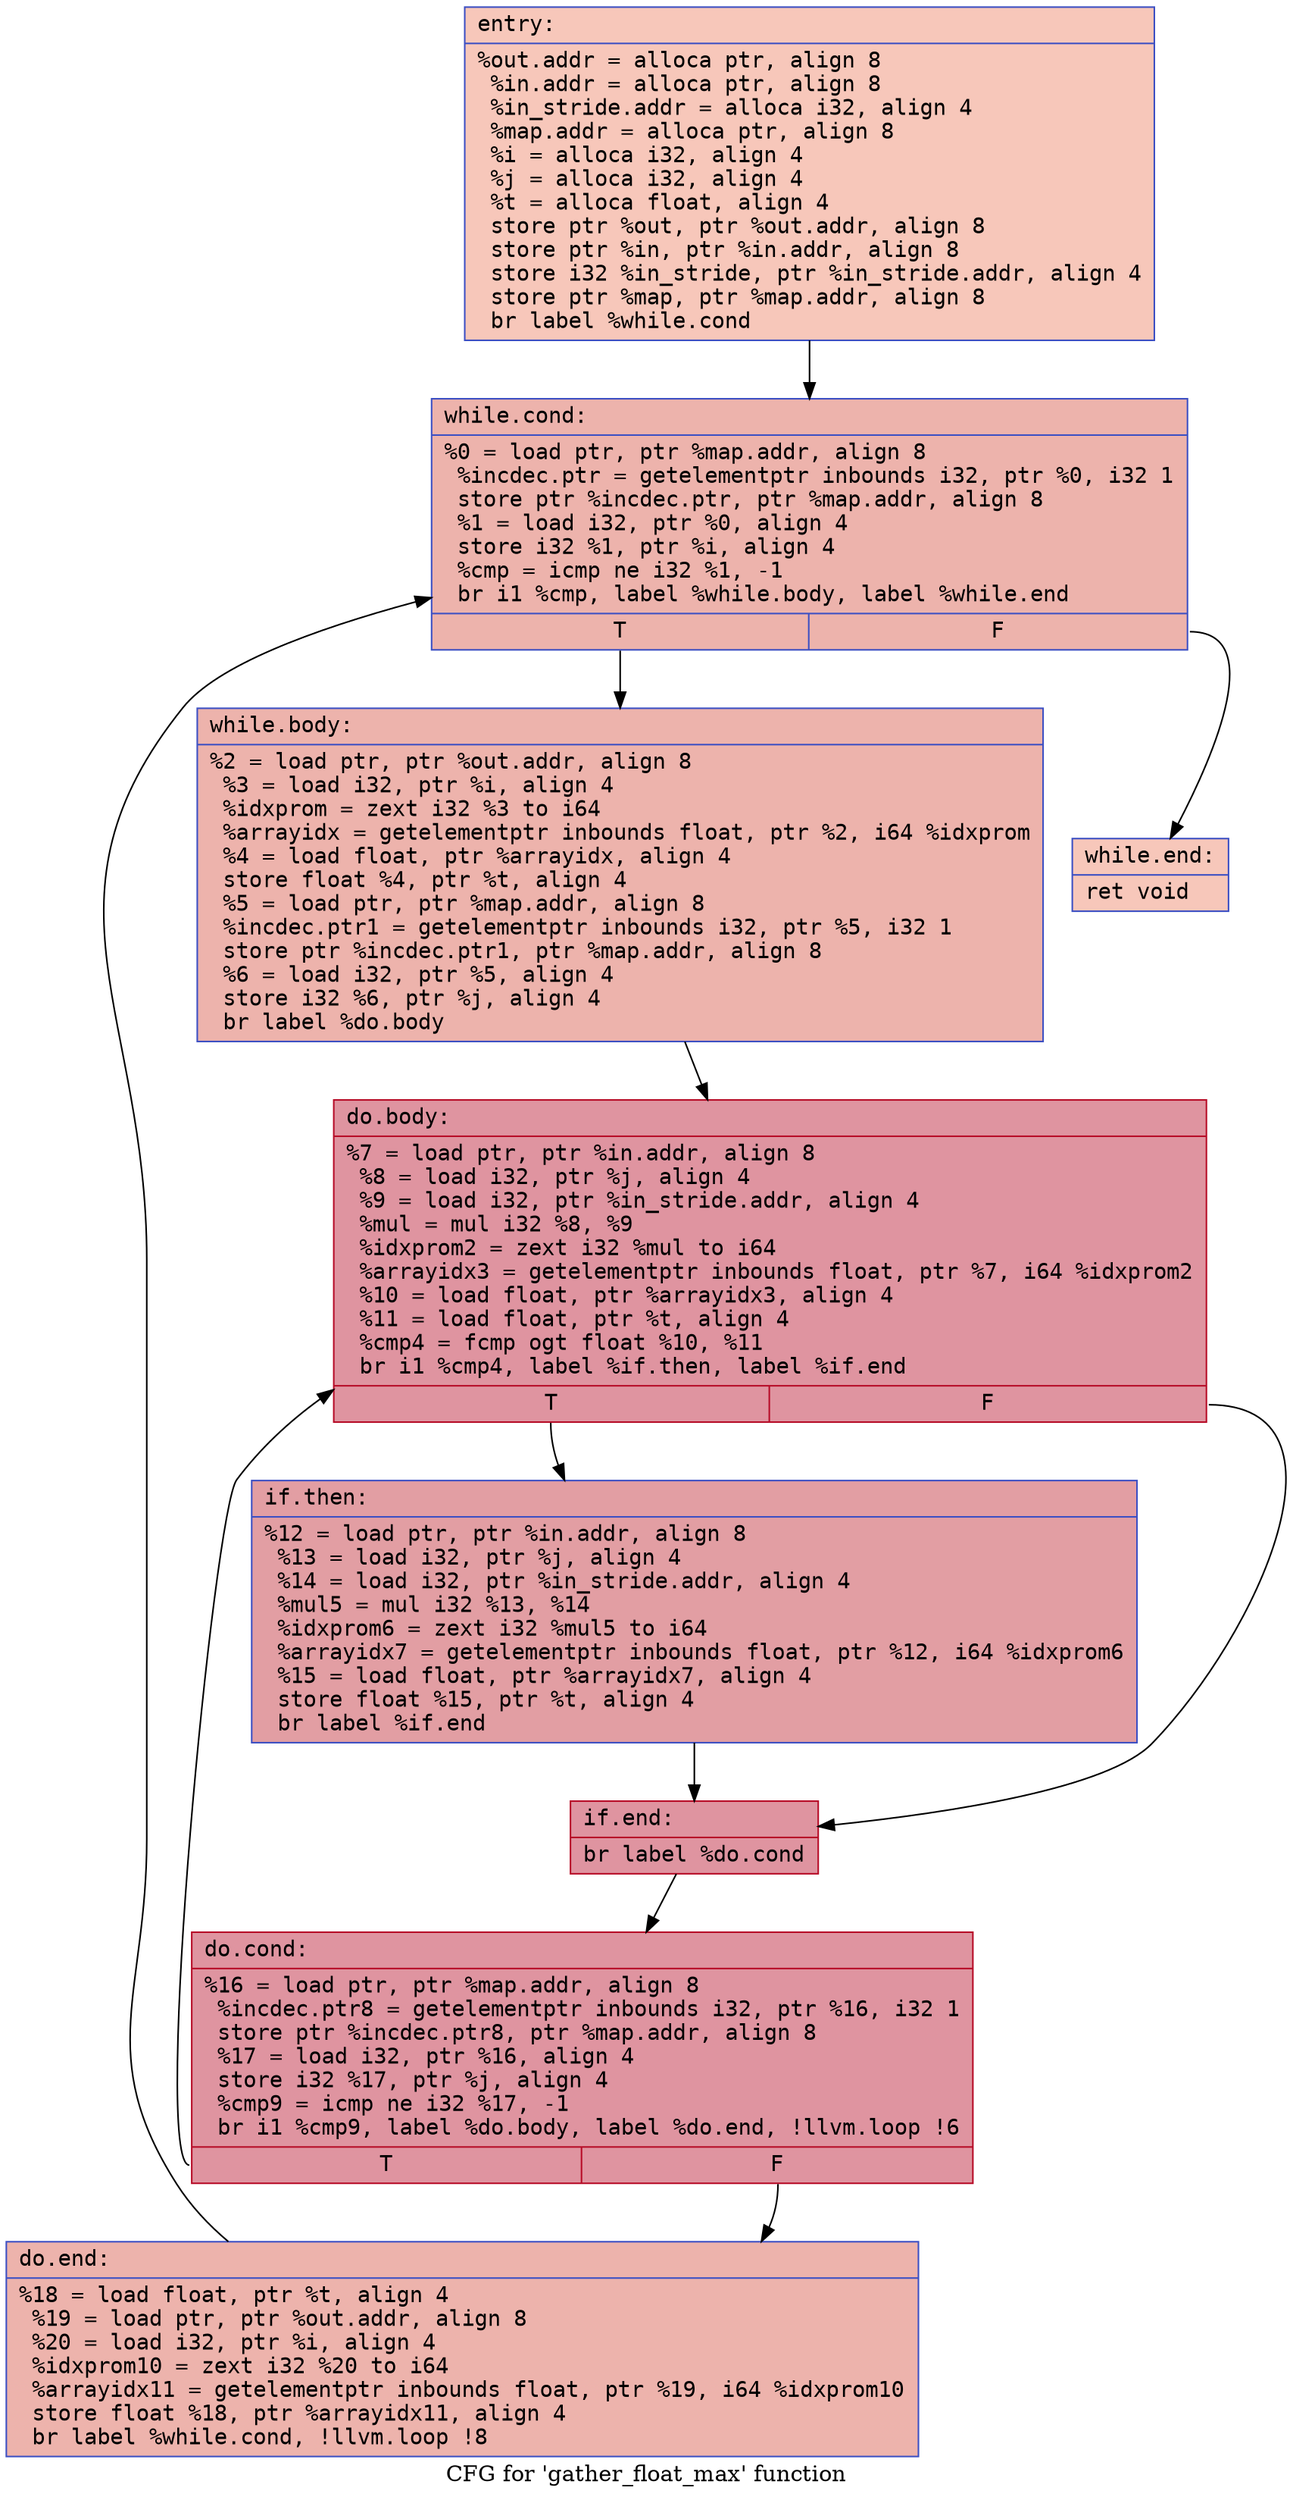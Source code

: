 digraph "CFG for 'gather_float_max' function" {
	label="CFG for 'gather_float_max' function";

	Node0x55e011cc4870 [shape=record,color="#3d50c3ff", style=filled, fillcolor="#ec7f6370" fontname="Courier",label="{entry:\l|  %out.addr = alloca ptr, align 8\l  %in.addr = alloca ptr, align 8\l  %in_stride.addr = alloca i32, align 4\l  %map.addr = alloca ptr, align 8\l  %i = alloca i32, align 4\l  %j = alloca i32, align 4\l  %t = alloca float, align 4\l  store ptr %out, ptr %out.addr, align 8\l  store ptr %in, ptr %in.addr, align 8\l  store i32 %in_stride, ptr %in_stride.addr, align 4\l  store ptr %map, ptr %map.addr, align 8\l  br label %while.cond\l}"];
	Node0x55e011cc4870 -> Node0x55e011cc4ef0[tooltip="entry -> while.cond\nProbability 100.00%" ];
	Node0x55e011cc4ef0 [shape=record,color="#3d50c3ff", style=filled, fillcolor="#d6524470" fontname="Courier",label="{while.cond:\l|  %0 = load ptr, ptr %map.addr, align 8\l  %incdec.ptr = getelementptr inbounds i32, ptr %0, i32 1\l  store ptr %incdec.ptr, ptr %map.addr, align 8\l  %1 = load i32, ptr %0, align 4\l  store i32 %1, ptr %i, align 4\l  %cmp = icmp ne i32 %1, -1\l  br i1 %cmp, label %while.body, label %while.end\l|{<s0>T|<s1>F}}"];
	Node0x55e011cc4ef0:s0 -> Node0x55e011cc5480[tooltip="while.cond -> while.body\nProbability 96.88%" ];
	Node0x55e011cc4ef0:s1 -> Node0x55e011cc5500[tooltip="while.cond -> while.end\nProbability 3.12%" ];
	Node0x55e011cc5480 [shape=record,color="#3d50c3ff", style=filled, fillcolor="#d6524470" fontname="Courier",label="{while.body:\l|  %2 = load ptr, ptr %out.addr, align 8\l  %3 = load i32, ptr %i, align 4\l  %idxprom = zext i32 %3 to i64\l  %arrayidx = getelementptr inbounds float, ptr %2, i64 %idxprom\l  %4 = load float, ptr %arrayidx, align 4\l  store float %4, ptr %t, align 4\l  %5 = load ptr, ptr %map.addr, align 8\l  %incdec.ptr1 = getelementptr inbounds i32, ptr %5, i32 1\l  store ptr %incdec.ptr1, ptr %map.addr, align 8\l  %6 = load i32, ptr %5, align 4\l  store i32 %6, ptr %j, align 4\l  br label %do.body\l}"];
	Node0x55e011cc5480 -> Node0x55e011cc5ca0[tooltip="while.body -> do.body\nProbability 100.00%" ];
	Node0x55e011cc5ca0 [shape=record,color="#b70d28ff", style=filled, fillcolor="#b70d2870" fontname="Courier",label="{do.body:\l|  %7 = load ptr, ptr %in.addr, align 8\l  %8 = load i32, ptr %j, align 4\l  %9 = load i32, ptr %in_stride.addr, align 4\l  %mul = mul i32 %8, %9\l  %idxprom2 = zext i32 %mul to i64\l  %arrayidx3 = getelementptr inbounds float, ptr %7, i64 %idxprom2\l  %10 = load float, ptr %arrayidx3, align 4\l  %11 = load float, ptr %t, align 4\l  %cmp4 = fcmp ogt float %10, %11\l  br i1 %cmp4, label %if.then, label %if.end\l|{<s0>T|<s1>F}}"];
	Node0x55e011cc5ca0:s0 -> Node0x55e011cc4f70[tooltip="do.body -> if.then\nProbability 50.00%" ];
	Node0x55e011cc5ca0:s1 -> Node0x55e011cc4fe0[tooltip="do.body -> if.end\nProbability 50.00%" ];
	Node0x55e011cc4f70 [shape=record,color="#3d50c3ff", style=filled, fillcolor="#be242e70" fontname="Courier",label="{if.then:\l|  %12 = load ptr, ptr %in.addr, align 8\l  %13 = load i32, ptr %j, align 4\l  %14 = load i32, ptr %in_stride.addr, align 4\l  %mul5 = mul i32 %13, %14\l  %idxprom6 = zext i32 %mul5 to i64\l  %arrayidx7 = getelementptr inbounds float, ptr %12, i64 %idxprom6\l  %15 = load float, ptr %arrayidx7, align 4\l  store float %15, ptr %t, align 4\l  br label %if.end\l}"];
	Node0x55e011cc4f70 -> Node0x55e011cc4fe0[tooltip="if.then -> if.end\nProbability 100.00%" ];
	Node0x55e011cc4fe0 [shape=record,color="#b70d28ff", style=filled, fillcolor="#b70d2870" fontname="Courier",label="{if.end:\l|  br label %do.cond\l}"];
	Node0x55e011cc4fe0 -> Node0x55e011cc6b20[tooltip="if.end -> do.cond\nProbability 100.00%" ];
	Node0x55e011cc6b20 [shape=record,color="#b70d28ff", style=filled, fillcolor="#b70d2870" fontname="Courier",label="{do.cond:\l|  %16 = load ptr, ptr %map.addr, align 8\l  %incdec.ptr8 = getelementptr inbounds i32, ptr %16, i32 1\l  store ptr %incdec.ptr8, ptr %map.addr, align 8\l  %17 = load i32, ptr %16, align 4\l  store i32 %17, ptr %j, align 4\l  %cmp9 = icmp ne i32 %17, -1\l  br i1 %cmp9, label %do.body, label %do.end, !llvm.loop !6\l|{<s0>T|<s1>F}}"];
	Node0x55e011cc6b20:s0 -> Node0x55e011cc5ca0[tooltip="do.cond -> do.body\nProbability 96.88%" ];
	Node0x55e011cc6b20:s1 -> Node0x55e011cc6fc0[tooltip="do.cond -> do.end\nProbability 3.12%" ];
	Node0x55e011cc6fc0 [shape=record,color="#3d50c3ff", style=filled, fillcolor="#d6524470" fontname="Courier",label="{do.end:\l|  %18 = load float, ptr %t, align 4\l  %19 = load ptr, ptr %out.addr, align 8\l  %20 = load i32, ptr %i, align 4\l  %idxprom10 = zext i32 %20 to i64\l  %arrayidx11 = getelementptr inbounds float, ptr %19, i64 %idxprom10\l  store float %18, ptr %arrayidx11, align 4\l  br label %while.cond, !llvm.loop !8\l}"];
	Node0x55e011cc6fc0 -> Node0x55e011cc4ef0[tooltip="do.end -> while.cond\nProbability 100.00%" ];
	Node0x55e011cc5500 [shape=record,color="#3d50c3ff", style=filled, fillcolor="#ec7f6370" fontname="Courier",label="{while.end:\l|  ret void\l}"];
}
